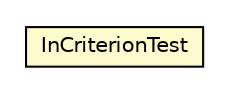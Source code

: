 #!/usr/local/bin/dot
#
# Class diagram 
# Generated by UMLGraph version R5_6_6-8-g8d7759 (http://www.umlgraph.org/)
#

digraph G {
	edge [fontname="Helvetica",fontsize=10,labelfontname="Helvetica",labelfontsize=10];
	node [fontname="Helvetica",fontsize=10,shape=plaintext];
	nodesep=0.25;
	ranksep=0.5;
	// org.dayatang.domain.internal.InCriterionTest
	c27823 [label=<<table title="org.dayatang.domain.internal.InCriterionTest" border="0" cellborder="1" cellspacing="0" cellpadding="2" port="p" bgcolor="lemonChiffon" href="./InCriterionTest.html">
		<tr><td><table border="0" cellspacing="0" cellpadding="1">
<tr><td align="center" balign="center"> InCriterionTest </td></tr>
		</table></td></tr>
		</table>>, URL="./InCriterionTest.html", fontname="Helvetica", fontcolor="black", fontsize=10.0];
}

